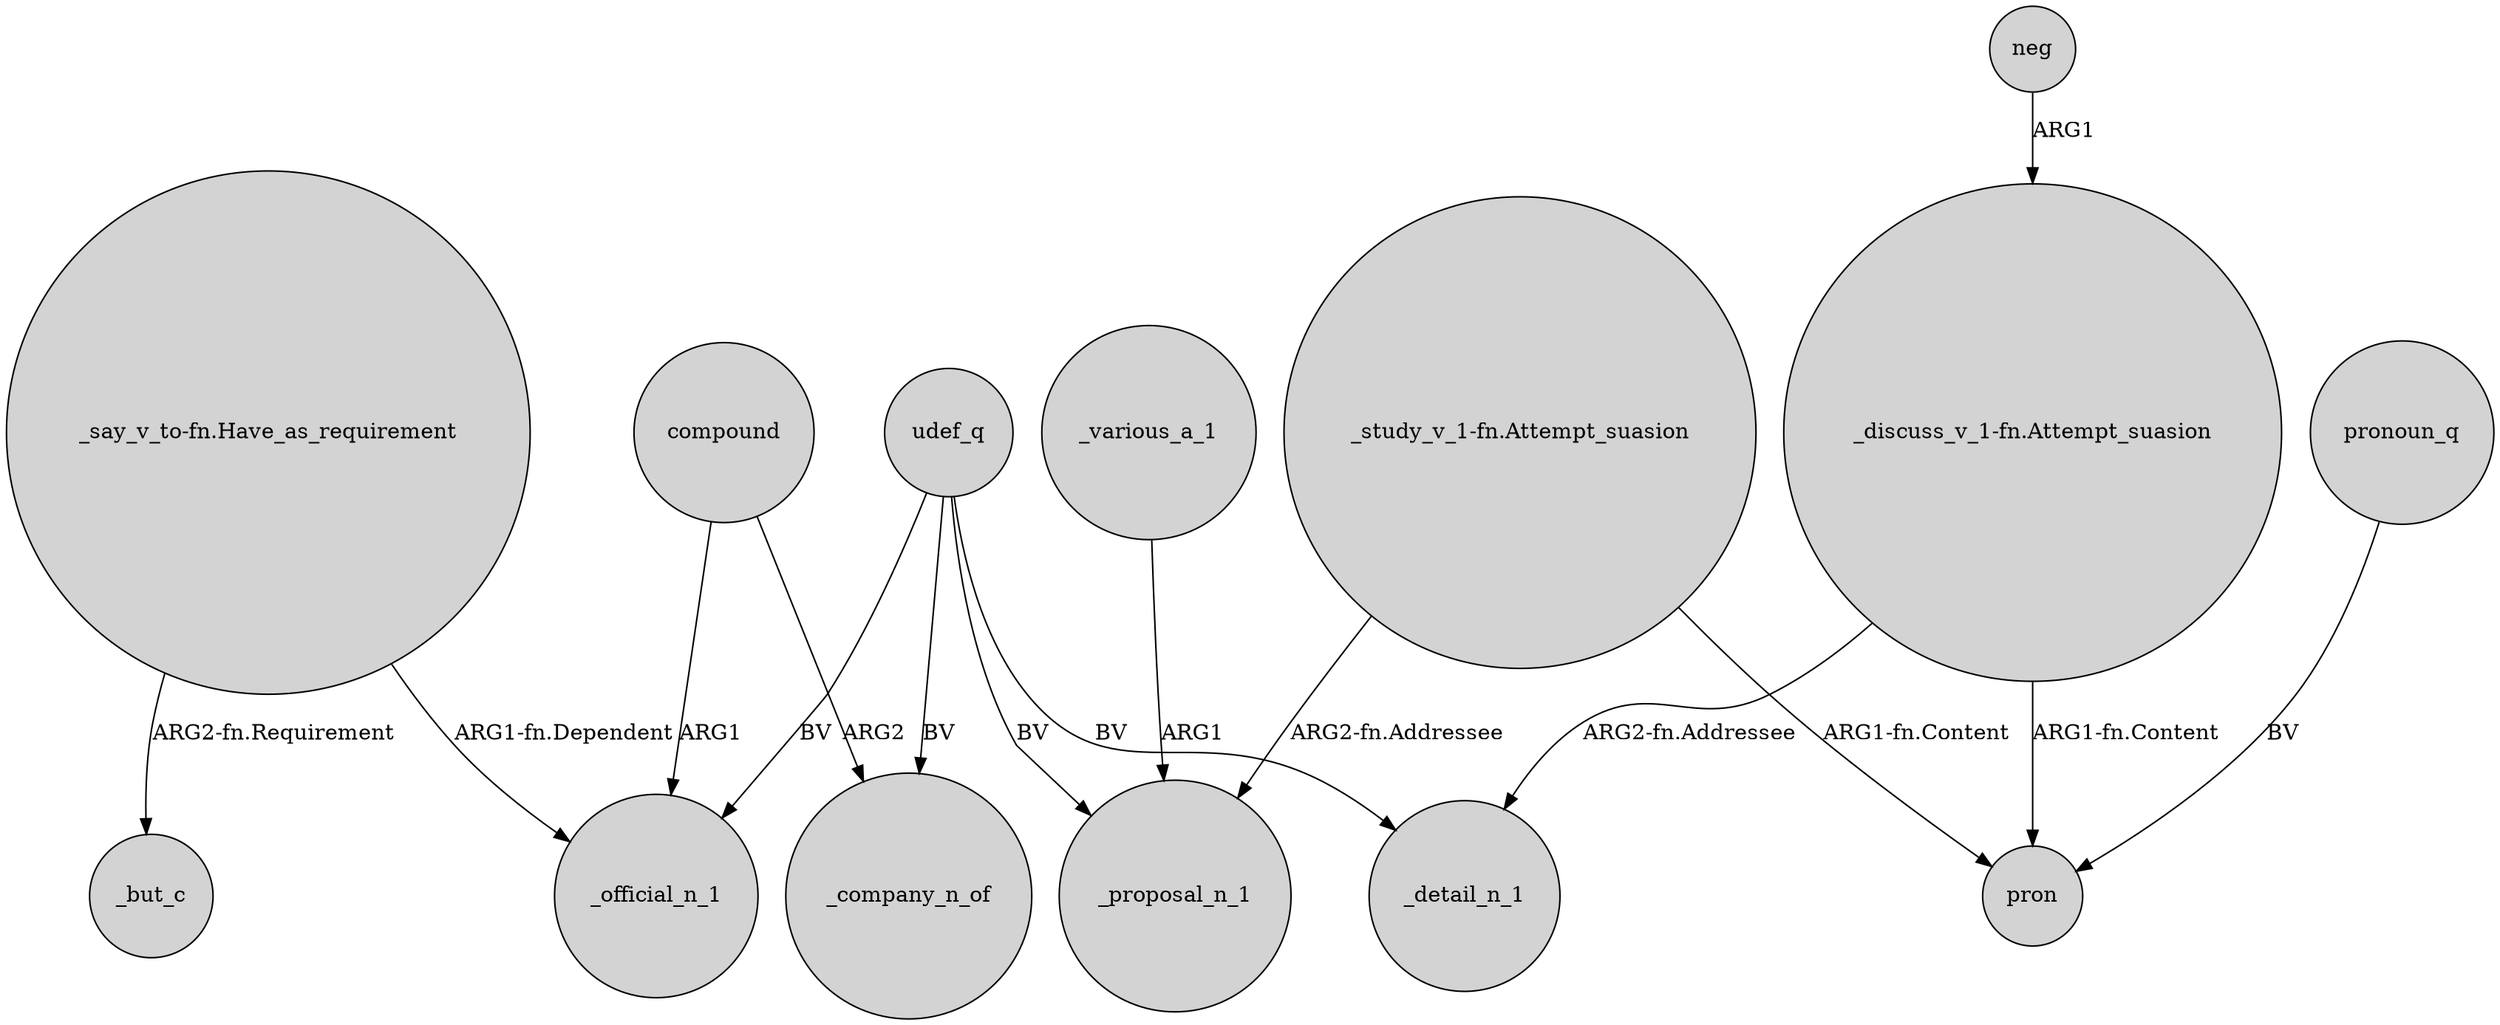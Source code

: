 digraph {
	node [shape=circle style=filled]
	"_say_v_to-fn.Have_as_requirement" -> _official_n_1 [label="ARG1-fn.Dependent"]
	udef_q -> _official_n_1 [label=BV]
	_various_a_1 -> _proposal_n_1 [label=ARG1]
	"_discuss_v_1-fn.Attempt_suasion" -> _detail_n_1 [label="ARG2-fn.Addressee"]
	udef_q -> _detail_n_1 [label=BV]
	"_study_v_1-fn.Attempt_suasion" -> pron [label="ARG1-fn.Content"]
	neg -> "_discuss_v_1-fn.Attempt_suasion" [label=ARG1]
	udef_q -> _company_n_of [label=BV]
	udef_q -> _proposal_n_1 [label=BV]
	compound -> _official_n_1 [label=ARG1]
	compound -> _company_n_of [label=ARG2]
	"_discuss_v_1-fn.Attempt_suasion" -> pron [label="ARG1-fn.Content"]
	"_study_v_1-fn.Attempt_suasion" -> _proposal_n_1 [label="ARG2-fn.Addressee"]
	pronoun_q -> pron [label=BV]
	"_say_v_to-fn.Have_as_requirement" -> _but_c [label="ARG2-fn.Requirement"]
}
